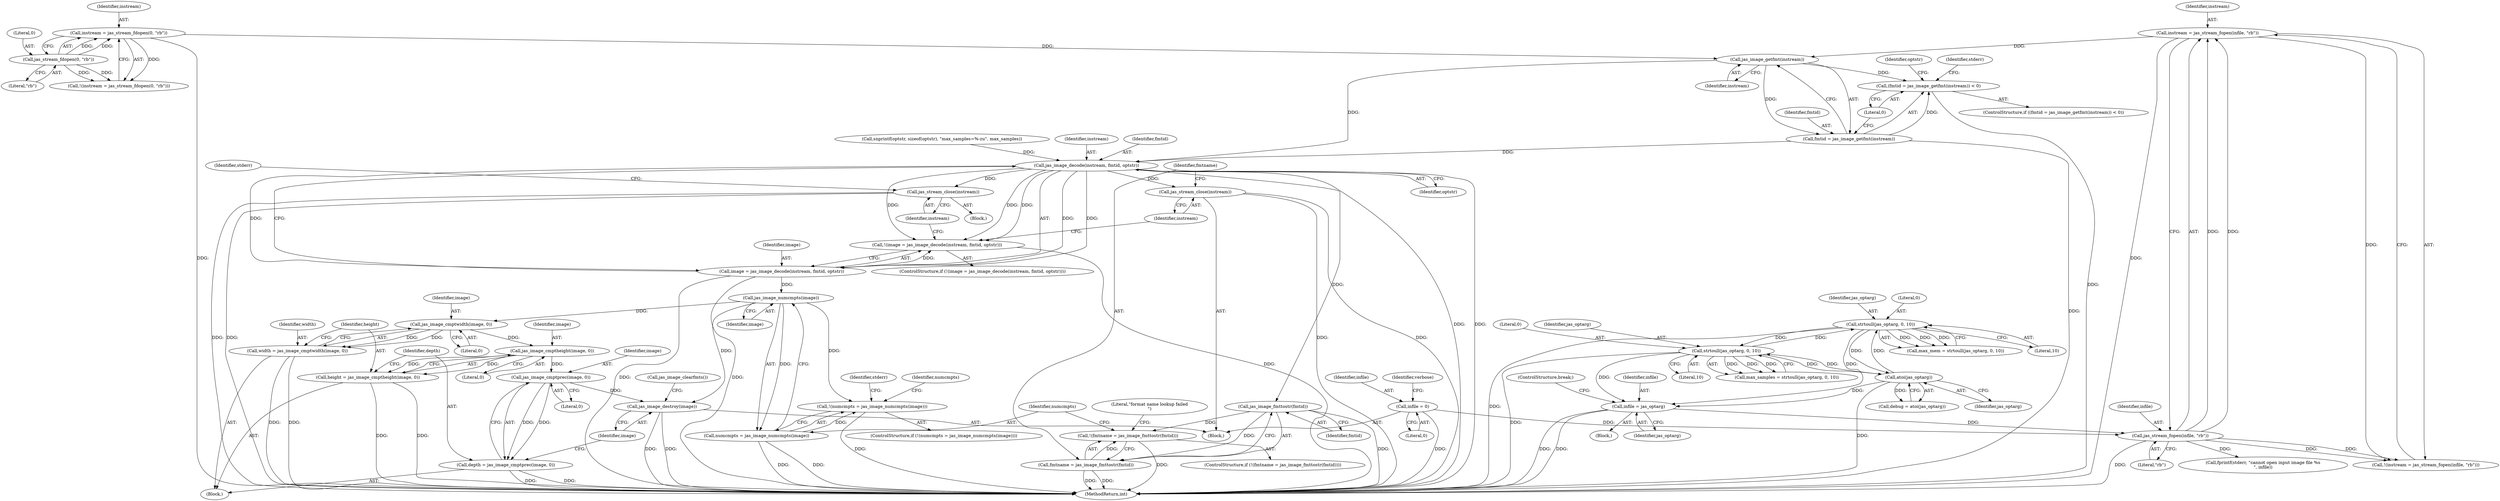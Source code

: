 digraph "0_jasper_d42b2388f7f8e0332c846675133acea151fc557a@pointer" {
"1000247" [label="(Call,jas_image_getfmt(instream))"];
"1000232" [label="(Call,instream = jas_stream_fdopen(0, \"rb\"))"];
"1000234" [label="(Call,jas_stream_fdopen(0, \"rb\"))"];
"1000216" [label="(Call,instream = jas_stream_fopen(infile, \"rb\"))"];
"1000218" [label="(Call,jas_stream_fopen(infile, \"rb\"))"];
"1000139" [label="(Call,infile = 0)"];
"1000183" [label="(Call,infile = jas_optarg)"];
"1000198" [label="(Call,strtoull(jas_optarg, 0, 10))"];
"1000190" [label="(Call,strtoull(jas_optarg, 0, 10))"];
"1000179" [label="(Call,atoi(jas_optarg))"];
"1000244" [label="(Call,(fmtid = jas_image_getfmt(instream)) < 0)"];
"1000245" [label="(Call,fmtid = jas_image_getfmt(instream))"];
"1000264" [label="(Call,jas_image_decode(instream, fmtid, optstr))"];
"1000261" [label="(Call,!(image = jas_image_decode(instream, fmtid, optstr)))"];
"1000262" [label="(Call,image = jas_image_decode(instream, fmtid, optstr))"];
"1000293" [label="(Call,jas_image_numcmpts(image))"];
"1000290" [label="(Call,!(numcmpts = jas_image_numcmpts(image)))"];
"1000291" [label="(Call,numcmpts = jas_image_numcmpts(image))"];
"1000304" [label="(Call,jas_image_cmptwidth(image, 0))"];
"1000302" [label="(Call,width = jas_image_cmptwidth(image, 0))"];
"1000309" [label="(Call,jas_image_cmptheight(image, 0))"];
"1000307" [label="(Call,height = jas_image_cmptheight(image, 0))"];
"1000314" [label="(Call,jas_image_cmptprec(image, 0))"];
"1000312" [label="(Call,depth = jas_image_cmptprec(image, 0))"];
"1000328" [label="(Call,jas_image_destroy(image))"];
"1000269" [label="(Call,jas_stream_close(instream))"];
"1000276" [label="(Call,jas_stream_close(instream))"];
"1000282" [label="(Call,jas_image_fmttostr(fmtid))"];
"1000279" [label="(Call,!(fmtname = jas_image_fmttostr(fmtid)))"];
"1000280" [label="(Call,fmtname = jas_image_fmttostr(fmtid))"];
"1000183" [label="(Call,infile = jas_optarg)"];
"1000179" [label="(Call,atoi(jas_optarg))"];
"1000141" [label="(Literal,0)"];
"1000143" [label="(Identifier,verbose)"];
"1000307" [label="(Call,height = jas_image_cmptheight(image, 0))"];
"1000191" [label="(Identifier,jas_optarg)"];
"1000302" [label="(Call,width = jas_image_cmptwidth(image, 0))"];
"1000140" [label="(Identifier,infile)"];
"1000220" [label="(Literal,\"rb\")"];
"1000311" [label="(Literal,0)"];
"1000272" [label="(Identifier,stderr)"];
"1000244" [label="(Call,(fmtid = jas_image_getfmt(instream)) < 0)"];
"1000196" [label="(Call,max_mem = strtoull(jas_optarg, 0, 10))"];
"1000330" [label="(Call,jas_image_clearfmts())"];
"1000185" [label="(Identifier,jas_optarg)"];
"1000304" [label="(Call,jas_image_cmptwidth(image, 0))"];
"1000139" [label="(Call,infile = 0)"];
"1000268" [label="(Block,)"];
"1000263" [label="(Identifier,image)"];
"1000199" [label="(Identifier,jas_optarg)"];
"1000193" [label="(Literal,10)"];
"1000306" [label="(Literal,0)"];
"1000281" [label="(Identifier,fmtname)"];
"1000280" [label="(Call,fmtname = jas_image_fmttostr(fmtid))"];
"1000276" [label="(Call,jas_stream_close(instream))"];
"1000163" [label="(Block,)"];
"1000190" [label="(Call,strtoull(jas_optarg, 0, 10))"];
"1000231" [label="(Call,!(instream = jas_stream_fdopen(0, \"rb\")))"];
"1000217" [label="(Identifier,instream)"];
"1000247" [label="(Call,jas_image_getfmt(instream))"];
"1000234" [label="(Call,jas_stream_fdopen(0, \"rb\"))"];
"1000265" [label="(Identifier,instream)"];
"1000192" [label="(Literal,0)"];
"1000316" [label="(Literal,0)"];
"1000305" [label="(Identifier,image)"];
"1000186" [label="(ControlStructure,break;)"];
"1000292" [label="(Identifier,numcmpts)"];
"1000215" [label="(Call,!(instream = jas_stream_fopen(infile, \"rb\")))"];
"1000248" [label="(Identifier,instream)"];
"1000314" [label="(Call,jas_image_cmptprec(image, 0))"];
"1000236" [label="(Literal,\"rb\")"];
"1000232" [label="(Call,instream = jas_stream_fdopen(0, \"rb\"))"];
"1000270" [label="(Identifier,instream)"];
"1000266" [label="(Identifier,fmtid)"];
"1000267" [label="(Identifier,optstr)"];
"1000261" [label="(Call,!(image = jas_image_decode(instream, fmtid, optstr)))"];
"1000243" [label="(ControlStructure,if ((fmtid = jas_image_getfmt(instream)) < 0))"];
"1000269" [label="(Call,jas_stream_close(instream))"];
"1000233" [label="(Identifier,instream)"];
"1000309" [label="(Call,jas_image_cmptheight(image, 0))"];
"1000308" [label="(Identifier,height)"];
"1000201" [label="(Literal,10)"];
"1000262" [label="(Call,image = jas_image_decode(instream, fmtid, optstr))"];
"1000303" [label="(Identifier,width)"];
"1000333" [label="(MethodReturn,int)"];
"1000109" [label="(Block,)"];
"1000177" [label="(Call,debug = atoi(jas_optarg))"];
"1000246" [label="(Identifier,fmtid)"];
"1000290" [label="(Call,!(numcmpts = jas_image_numcmpts(image)))"];
"1000277" [label="(Identifier,instream)"];
"1000264" [label="(Call,jas_image_decode(instream, fmtid, optstr))"];
"1000180" [label="(Identifier,jas_optarg)"];
"1000297" [label="(Identifier,stderr)"];
"1000254" [label="(Call,snprintf(optstr, sizeof(optstr), \"max_samples=%-zu\", max_samples))"];
"1000249" [label="(Literal,0)"];
"1000235" [label="(Literal,0)"];
"1000289" [label="(ControlStructure,if (!(numcmpts = jas_image_numcmpts(image))))"];
"1000315" [label="(Identifier,image)"];
"1000310" [label="(Identifier,image)"];
"1000301" [label="(Block,)"];
"1000219" [label="(Identifier,infile)"];
"1000283" [label="(Identifier,fmtid)"];
"1000313" [label="(Identifier,depth)"];
"1000198" [label="(Call,strtoull(jas_optarg, 0, 10))"];
"1000255" [label="(Identifier,optstr)"];
"1000279" [label="(Call,!(fmtname = jas_image_fmttostr(fmtid)))"];
"1000329" [label="(Identifier,image)"];
"1000188" [label="(Call,max_samples = strtoull(jas_optarg, 0, 10))"];
"1000222" [label="(Call,fprintf(stderr, \"cannot open input image file %s\n\", infile))"];
"1000200" [label="(Literal,0)"];
"1000278" [label="(ControlStructure,if (!(fmtname = jas_image_fmttostr(fmtid))))"];
"1000294" [label="(Identifier,image)"];
"1000328" [label="(Call,jas_image_destroy(image))"];
"1000218" [label="(Call,jas_stream_fopen(infile, \"rb\"))"];
"1000282" [label="(Call,jas_image_fmttostr(fmtid))"];
"1000286" [label="(Literal,\"format name lookup failed\n\")"];
"1000252" [label="(Identifier,stderr)"];
"1000293" [label="(Call,jas_image_numcmpts(image))"];
"1000291" [label="(Call,numcmpts = jas_image_numcmpts(image))"];
"1000245" [label="(Call,fmtid = jas_image_getfmt(instream))"];
"1000312" [label="(Call,depth = jas_image_cmptprec(image, 0))"];
"1000300" [label="(Identifier,numcmpts)"];
"1000260" [label="(ControlStructure,if (!(image = jas_image_decode(instream, fmtid, optstr))))"];
"1000216" [label="(Call,instream = jas_stream_fopen(infile, \"rb\"))"];
"1000184" [label="(Identifier,infile)"];
"1000247" -> "1000245"  [label="AST: "];
"1000247" -> "1000248"  [label="CFG: "];
"1000248" -> "1000247"  [label="AST: "];
"1000245" -> "1000247"  [label="CFG: "];
"1000247" -> "1000244"  [label="DDG: "];
"1000247" -> "1000245"  [label="DDG: "];
"1000232" -> "1000247"  [label="DDG: "];
"1000216" -> "1000247"  [label="DDG: "];
"1000247" -> "1000264"  [label="DDG: "];
"1000232" -> "1000231"  [label="AST: "];
"1000232" -> "1000234"  [label="CFG: "];
"1000233" -> "1000232"  [label="AST: "];
"1000234" -> "1000232"  [label="AST: "];
"1000231" -> "1000232"  [label="CFG: "];
"1000232" -> "1000333"  [label="DDG: "];
"1000232" -> "1000231"  [label="DDG: "];
"1000234" -> "1000232"  [label="DDG: "];
"1000234" -> "1000232"  [label="DDG: "];
"1000234" -> "1000236"  [label="CFG: "];
"1000235" -> "1000234"  [label="AST: "];
"1000236" -> "1000234"  [label="AST: "];
"1000234" -> "1000231"  [label="DDG: "];
"1000234" -> "1000231"  [label="DDG: "];
"1000216" -> "1000215"  [label="AST: "];
"1000216" -> "1000218"  [label="CFG: "];
"1000217" -> "1000216"  [label="AST: "];
"1000218" -> "1000216"  [label="AST: "];
"1000215" -> "1000216"  [label="CFG: "];
"1000216" -> "1000333"  [label="DDG: "];
"1000216" -> "1000215"  [label="DDG: "];
"1000218" -> "1000216"  [label="DDG: "];
"1000218" -> "1000216"  [label="DDG: "];
"1000218" -> "1000220"  [label="CFG: "];
"1000219" -> "1000218"  [label="AST: "];
"1000220" -> "1000218"  [label="AST: "];
"1000218" -> "1000333"  [label="DDG: "];
"1000218" -> "1000215"  [label="DDG: "];
"1000218" -> "1000215"  [label="DDG: "];
"1000139" -> "1000218"  [label="DDG: "];
"1000183" -> "1000218"  [label="DDG: "];
"1000218" -> "1000222"  [label="DDG: "];
"1000139" -> "1000109"  [label="AST: "];
"1000139" -> "1000141"  [label="CFG: "];
"1000140" -> "1000139"  [label="AST: "];
"1000141" -> "1000139"  [label="AST: "];
"1000143" -> "1000139"  [label="CFG: "];
"1000139" -> "1000333"  [label="DDG: "];
"1000183" -> "1000163"  [label="AST: "];
"1000183" -> "1000185"  [label="CFG: "];
"1000184" -> "1000183"  [label="AST: "];
"1000185" -> "1000183"  [label="AST: "];
"1000186" -> "1000183"  [label="CFG: "];
"1000183" -> "1000333"  [label="DDG: "];
"1000183" -> "1000333"  [label="DDG: "];
"1000198" -> "1000183"  [label="DDG: "];
"1000190" -> "1000183"  [label="DDG: "];
"1000179" -> "1000183"  [label="DDG: "];
"1000198" -> "1000196"  [label="AST: "];
"1000198" -> "1000201"  [label="CFG: "];
"1000199" -> "1000198"  [label="AST: "];
"1000200" -> "1000198"  [label="AST: "];
"1000201" -> "1000198"  [label="AST: "];
"1000196" -> "1000198"  [label="CFG: "];
"1000198" -> "1000333"  [label="DDG: "];
"1000198" -> "1000179"  [label="DDG: "];
"1000198" -> "1000190"  [label="DDG: "];
"1000198" -> "1000196"  [label="DDG: "];
"1000198" -> "1000196"  [label="DDG: "];
"1000198" -> "1000196"  [label="DDG: "];
"1000190" -> "1000198"  [label="DDG: "];
"1000179" -> "1000198"  [label="DDG: "];
"1000190" -> "1000188"  [label="AST: "];
"1000190" -> "1000193"  [label="CFG: "];
"1000191" -> "1000190"  [label="AST: "];
"1000192" -> "1000190"  [label="AST: "];
"1000193" -> "1000190"  [label="AST: "];
"1000188" -> "1000190"  [label="CFG: "];
"1000190" -> "1000333"  [label="DDG: "];
"1000190" -> "1000179"  [label="DDG: "];
"1000190" -> "1000188"  [label="DDG: "];
"1000190" -> "1000188"  [label="DDG: "];
"1000190" -> "1000188"  [label="DDG: "];
"1000179" -> "1000190"  [label="DDG: "];
"1000179" -> "1000177"  [label="AST: "];
"1000179" -> "1000180"  [label="CFG: "];
"1000180" -> "1000179"  [label="AST: "];
"1000177" -> "1000179"  [label="CFG: "];
"1000179" -> "1000333"  [label="DDG: "];
"1000179" -> "1000177"  [label="DDG: "];
"1000244" -> "1000243"  [label="AST: "];
"1000244" -> "1000249"  [label="CFG: "];
"1000245" -> "1000244"  [label="AST: "];
"1000249" -> "1000244"  [label="AST: "];
"1000252" -> "1000244"  [label="CFG: "];
"1000255" -> "1000244"  [label="CFG: "];
"1000244" -> "1000333"  [label="DDG: "];
"1000245" -> "1000244"  [label="DDG: "];
"1000246" -> "1000245"  [label="AST: "];
"1000249" -> "1000245"  [label="CFG: "];
"1000245" -> "1000333"  [label="DDG: "];
"1000245" -> "1000264"  [label="DDG: "];
"1000264" -> "1000262"  [label="AST: "];
"1000264" -> "1000267"  [label="CFG: "];
"1000265" -> "1000264"  [label="AST: "];
"1000266" -> "1000264"  [label="AST: "];
"1000267" -> "1000264"  [label="AST: "];
"1000262" -> "1000264"  [label="CFG: "];
"1000264" -> "1000333"  [label="DDG: "];
"1000264" -> "1000333"  [label="DDG: "];
"1000264" -> "1000261"  [label="DDG: "];
"1000264" -> "1000261"  [label="DDG: "];
"1000264" -> "1000261"  [label="DDG: "];
"1000264" -> "1000262"  [label="DDG: "];
"1000264" -> "1000262"  [label="DDG: "];
"1000264" -> "1000262"  [label="DDG: "];
"1000254" -> "1000264"  [label="DDG: "];
"1000264" -> "1000269"  [label="DDG: "];
"1000264" -> "1000276"  [label="DDG: "];
"1000264" -> "1000282"  [label="DDG: "];
"1000261" -> "1000260"  [label="AST: "];
"1000261" -> "1000262"  [label="CFG: "];
"1000262" -> "1000261"  [label="AST: "];
"1000270" -> "1000261"  [label="CFG: "];
"1000277" -> "1000261"  [label="CFG: "];
"1000261" -> "1000333"  [label="DDG: "];
"1000262" -> "1000261"  [label="DDG: "];
"1000263" -> "1000262"  [label="AST: "];
"1000262" -> "1000333"  [label="DDG: "];
"1000262" -> "1000333"  [label="DDG: "];
"1000262" -> "1000293"  [label="DDG: "];
"1000293" -> "1000291"  [label="AST: "];
"1000293" -> "1000294"  [label="CFG: "];
"1000294" -> "1000293"  [label="AST: "];
"1000291" -> "1000293"  [label="CFG: "];
"1000293" -> "1000290"  [label="DDG: "];
"1000293" -> "1000291"  [label="DDG: "];
"1000293" -> "1000304"  [label="DDG: "];
"1000293" -> "1000328"  [label="DDG: "];
"1000290" -> "1000289"  [label="AST: "];
"1000290" -> "1000291"  [label="CFG: "];
"1000291" -> "1000290"  [label="AST: "];
"1000297" -> "1000290"  [label="CFG: "];
"1000300" -> "1000290"  [label="CFG: "];
"1000290" -> "1000333"  [label="DDG: "];
"1000291" -> "1000290"  [label="DDG: "];
"1000292" -> "1000291"  [label="AST: "];
"1000291" -> "1000333"  [label="DDG: "];
"1000291" -> "1000333"  [label="DDG: "];
"1000304" -> "1000302"  [label="AST: "];
"1000304" -> "1000306"  [label="CFG: "];
"1000305" -> "1000304"  [label="AST: "];
"1000306" -> "1000304"  [label="AST: "];
"1000302" -> "1000304"  [label="CFG: "];
"1000304" -> "1000302"  [label="DDG: "];
"1000304" -> "1000302"  [label="DDG: "];
"1000304" -> "1000309"  [label="DDG: "];
"1000302" -> "1000301"  [label="AST: "];
"1000303" -> "1000302"  [label="AST: "];
"1000308" -> "1000302"  [label="CFG: "];
"1000302" -> "1000333"  [label="DDG: "];
"1000302" -> "1000333"  [label="DDG: "];
"1000309" -> "1000307"  [label="AST: "];
"1000309" -> "1000311"  [label="CFG: "];
"1000310" -> "1000309"  [label="AST: "];
"1000311" -> "1000309"  [label="AST: "];
"1000307" -> "1000309"  [label="CFG: "];
"1000309" -> "1000307"  [label="DDG: "];
"1000309" -> "1000307"  [label="DDG: "];
"1000309" -> "1000314"  [label="DDG: "];
"1000307" -> "1000301"  [label="AST: "];
"1000308" -> "1000307"  [label="AST: "];
"1000313" -> "1000307"  [label="CFG: "];
"1000307" -> "1000333"  [label="DDG: "];
"1000307" -> "1000333"  [label="DDG: "];
"1000314" -> "1000312"  [label="AST: "];
"1000314" -> "1000316"  [label="CFG: "];
"1000315" -> "1000314"  [label="AST: "];
"1000316" -> "1000314"  [label="AST: "];
"1000312" -> "1000314"  [label="CFG: "];
"1000314" -> "1000312"  [label="DDG: "];
"1000314" -> "1000312"  [label="DDG: "];
"1000314" -> "1000328"  [label="DDG: "];
"1000312" -> "1000301"  [label="AST: "];
"1000313" -> "1000312"  [label="AST: "];
"1000329" -> "1000312"  [label="CFG: "];
"1000312" -> "1000333"  [label="DDG: "];
"1000312" -> "1000333"  [label="DDG: "];
"1000328" -> "1000109"  [label="AST: "];
"1000328" -> "1000329"  [label="CFG: "];
"1000329" -> "1000328"  [label="AST: "];
"1000330" -> "1000328"  [label="CFG: "];
"1000328" -> "1000333"  [label="DDG: "];
"1000328" -> "1000333"  [label="DDG: "];
"1000269" -> "1000268"  [label="AST: "];
"1000269" -> "1000270"  [label="CFG: "];
"1000270" -> "1000269"  [label="AST: "];
"1000272" -> "1000269"  [label="CFG: "];
"1000269" -> "1000333"  [label="DDG: "];
"1000269" -> "1000333"  [label="DDG: "];
"1000276" -> "1000109"  [label="AST: "];
"1000276" -> "1000277"  [label="CFG: "];
"1000277" -> "1000276"  [label="AST: "];
"1000281" -> "1000276"  [label="CFG: "];
"1000276" -> "1000333"  [label="DDG: "];
"1000276" -> "1000333"  [label="DDG: "];
"1000282" -> "1000280"  [label="AST: "];
"1000282" -> "1000283"  [label="CFG: "];
"1000283" -> "1000282"  [label="AST: "];
"1000280" -> "1000282"  [label="CFG: "];
"1000282" -> "1000333"  [label="DDG: "];
"1000282" -> "1000279"  [label="DDG: "];
"1000282" -> "1000280"  [label="DDG: "];
"1000279" -> "1000278"  [label="AST: "];
"1000279" -> "1000280"  [label="CFG: "];
"1000280" -> "1000279"  [label="AST: "];
"1000286" -> "1000279"  [label="CFG: "];
"1000292" -> "1000279"  [label="CFG: "];
"1000279" -> "1000333"  [label="DDG: "];
"1000280" -> "1000279"  [label="DDG: "];
"1000281" -> "1000280"  [label="AST: "];
"1000280" -> "1000333"  [label="DDG: "];
"1000280" -> "1000333"  [label="DDG: "];
}
